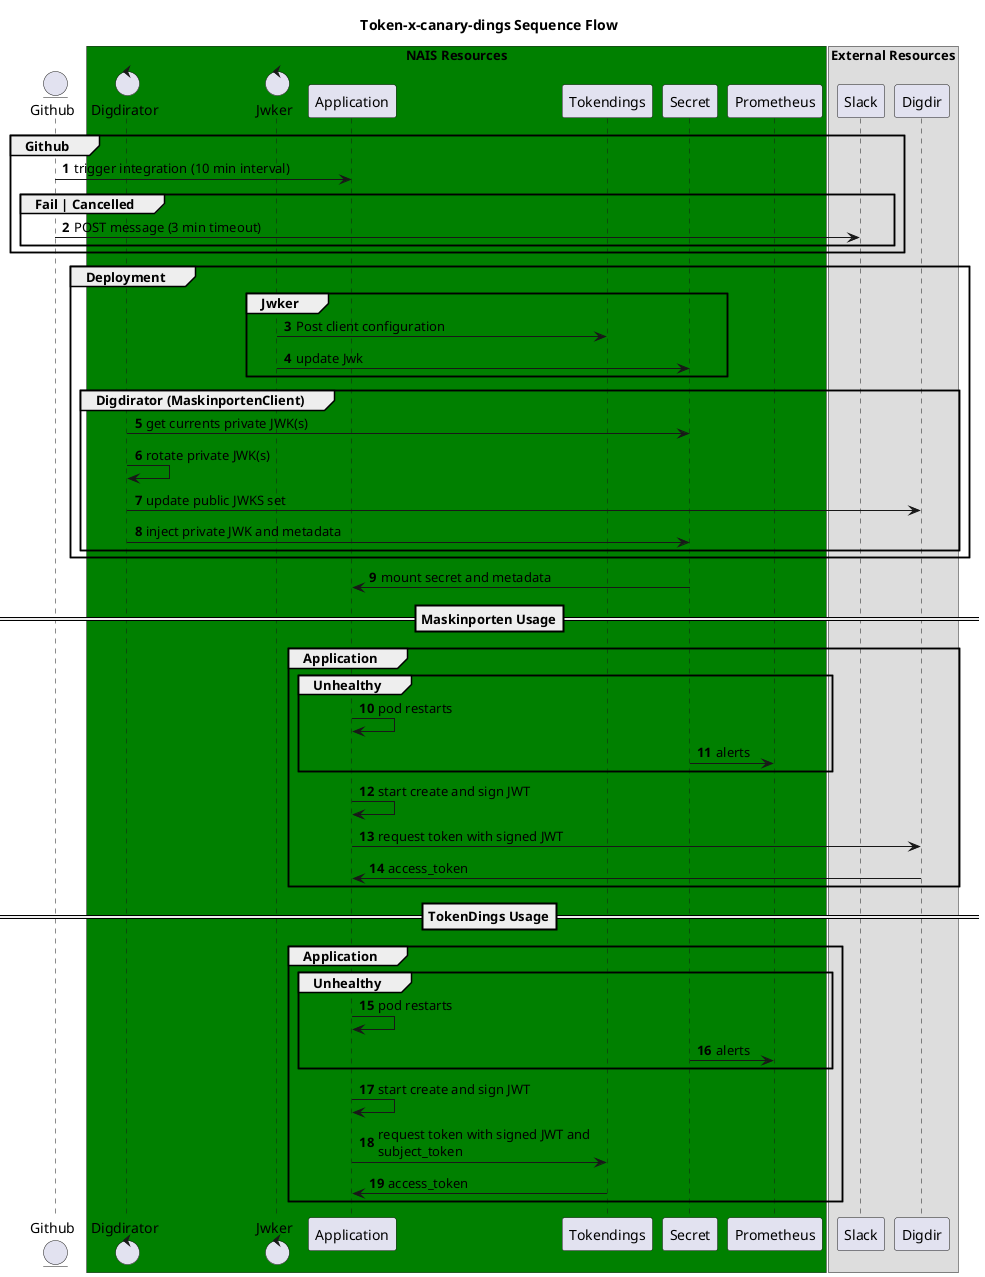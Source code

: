 @startuml component
title Token-x-canary-dings Sequence Flow
skinparam maxMessageSize 300
autonumber

entity github as "Github"

box "NAIS Resources" #Green
control digdirator as "Digdirator"
control jwker as "Jwker"
participant application as "Application"
participant tokendings as "Tokendings"
participant nais as "Secret"
participant prom as "Prometheus"
end box

box "External Resources"
participant slack as "Slack"
participant digdir as "Digdir"
end box

group Github
github -> application: trigger integration (10 min interval)
    group Fail | Cancelled
    github -> slack: POST message (3 min timeout)
    end
end

group Deployment
group Jwker
    jwker -> tokendings: Post client configuration
    jwker -> nais: update Jwk
end

group Digdirator (MaskinportenClient)
        digdirator -> nais: get currents private JWK(s)
        digdirator -> digdirator: rotate private JWK(s)
        digdirator -> digdir: update public JWKS set
        digdirator -> nais: inject private JWK and metadata
    end
end

nais -> application: mount secret and metadata

==Maskinporten Usage==
group Application
    group Unhealthy
        application -> application: pod restarts
        nais -> prom: alerts
    end
    application -> application: start create and sign JWT
    application -> digdir: request token with signed JWT
    digdir -> application: access_token
end

==TokenDings Usage==
group Application
    group Unhealthy
        application -> application: pod restarts
        nais -> prom: alerts
    end
    application -> application: start create and sign JWT
    application -> tokendings: request token with signed JWT and subject_token
    tokendings -> application: access_token
end

@enduml
